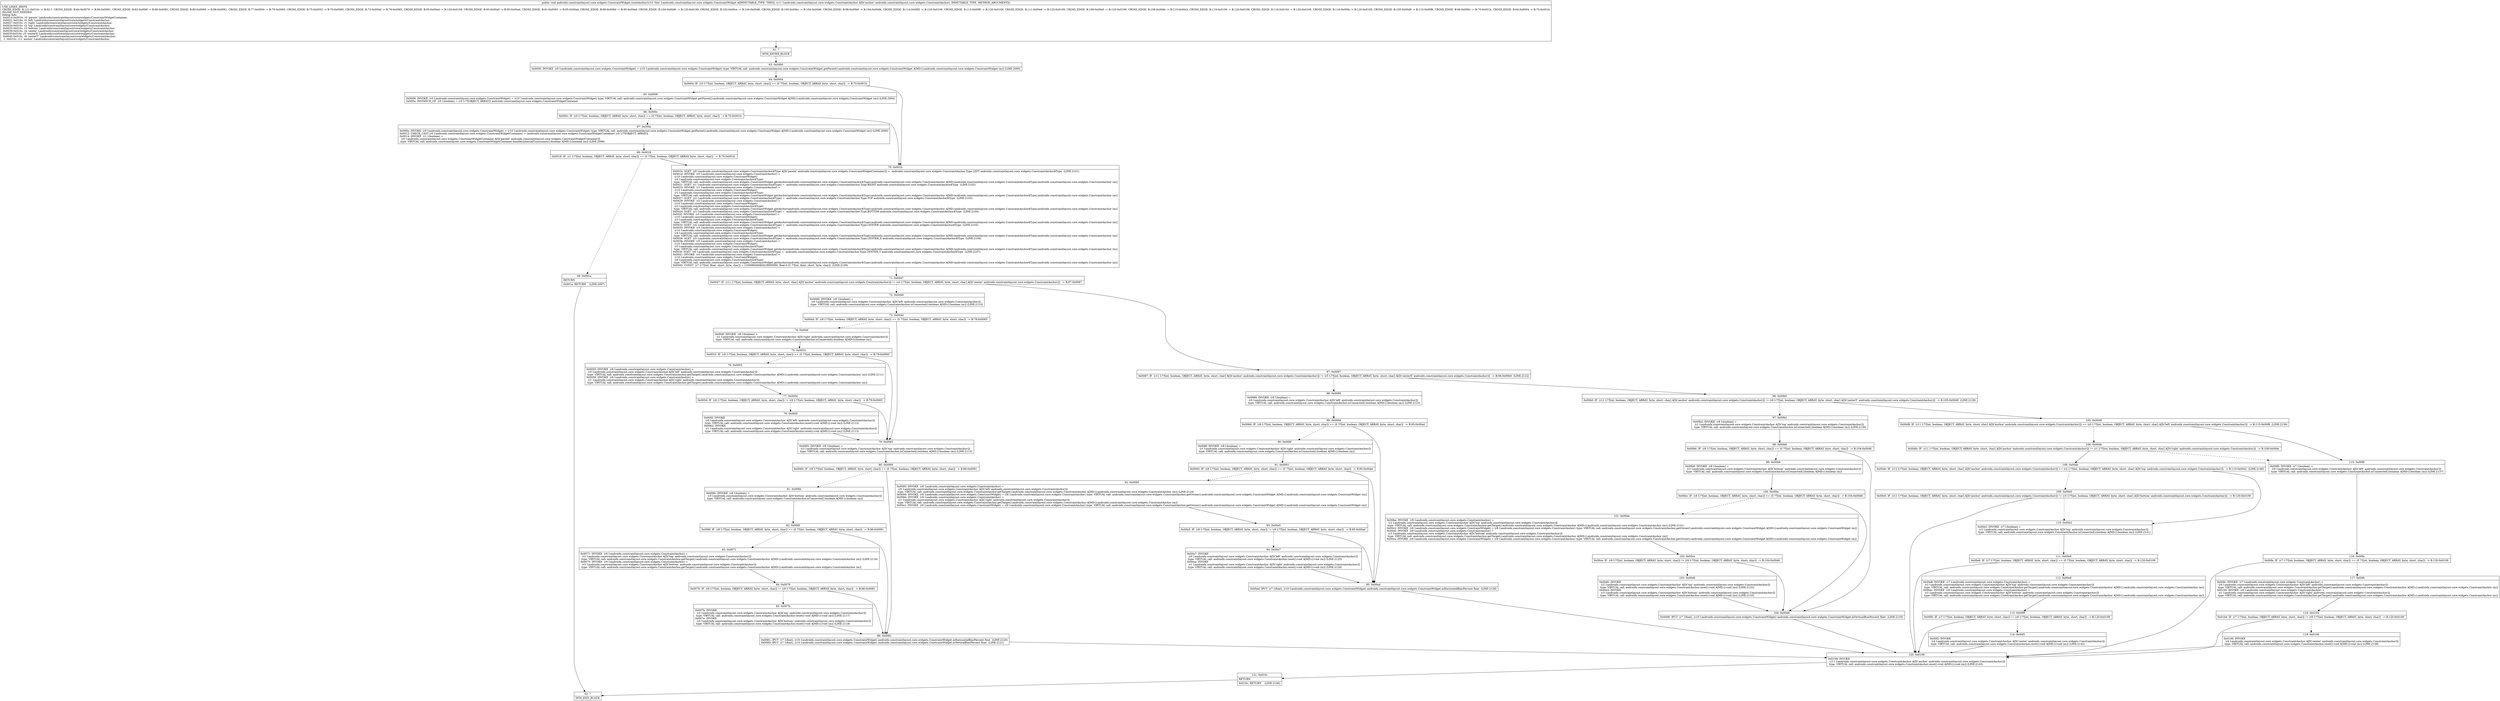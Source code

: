 digraph "CFG forandroidx.constraintlayout.core.widgets.ConstraintWidget.resetAnchor(Landroidx\/constraintlayout\/core\/widgets\/ConstraintAnchor;)V" {
Node_61 [shape=record,label="{61\:\ ?|MTH_ENTER_BLOCK\l}"];
Node_63 [shape=record,label="{63\:\ 0x0000|0x0000: INVOKE  (r0 I:androidx.constraintlayout.core.widgets.ConstraintWidget) = (r10 I:androidx.constraintlayout.core.widgets.ConstraintWidget) type: VIRTUAL call: androidx.constraintlayout.core.widgets.ConstraintWidget.getParent():androidx.constraintlayout.core.widgets.ConstraintWidget A[MD:():androidx.constraintlayout.core.widgets.ConstraintWidget (m)] (LINE:2093)\l}"];
Node_64 [shape=record,label="{64\:\ 0x0004|0x0004: IF  (r0 I:??[int, boolean, OBJECT, ARRAY, byte, short, char]) == (0 ??[int, boolean, OBJECT, ARRAY, byte, short, char])  \-\> B:70:0x001b \l}"];
Node_65 [shape=record,label="{65\:\ 0x0006|0x0006: INVOKE  (r0 I:androidx.constraintlayout.core.widgets.ConstraintWidget) = (r10 I:androidx.constraintlayout.core.widgets.ConstraintWidget) type: VIRTUAL call: androidx.constraintlayout.core.widgets.ConstraintWidget.getParent():androidx.constraintlayout.core.widgets.ConstraintWidget A[MD:():androidx.constraintlayout.core.widgets.ConstraintWidget (m)] (LINE:2094)\l0x000a: INSTANCE_OF  (r0 I:boolean) = (r0 I:??[OBJECT, ARRAY]) androidx.constraintlayout.core.widgets.ConstraintWidgetContainer \l}"];
Node_66 [shape=record,label="{66\:\ 0x000c|0x000c: IF  (r0 I:??[int, boolean, OBJECT, ARRAY, byte, short, char]) == (0 ??[int, boolean, OBJECT, ARRAY, byte, short, char])  \-\> B:70:0x001b \l}"];
Node_67 [shape=record,label="{67\:\ 0x000e|0x000e: INVOKE  (r0 I:androidx.constraintlayout.core.widgets.ConstraintWidget) = (r10 I:androidx.constraintlayout.core.widgets.ConstraintWidget) type: VIRTUAL call: androidx.constraintlayout.core.widgets.ConstraintWidget.getParent():androidx.constraintlayout.core.widgets.ConstraintWidget A[MD:():androidx.constraintlayout.core.widgets.ConstraintWidget (m)] (LINE:2095)\l0x0012: CHECK_CAST (r0 I:androidx.constraintlayout.core.widgets.ConstraintWidgetContainer) = (androidx.constraintlayout.core.widgets.ConstraintWidgetContainer) (r0 I:??[OBJECT, ARRAY]) \l0x0014: INVOKE  (r1 I:boolean) = \l  (r0 I:androidx.constraintlayout.core.widgets.ConstraintWidgetContainer A[D('parent' androidx.constraintlayout.core.widgets.ConstraintWidgetContainer)])\l type: VIRTUAL call: androidx.constraintlayout.core.widgets.ConstraintWidgetContainer.handlesInternalConstraints():boolean A[MD:():boolean (m)] (LINE:2096)\l}"];
Node_68 [shape=record,label="{68\:\ 0x0018|0x0018: IF  (r1 I:??[int, boolean, OBJECT, ARRAY, byte, short, char]) == (0 ??[int, boolean, OBJECT, ARRAY, byte, short, char])  \-\> B:70:0x001b \l}"];
Node_69 [shape=record,label="{69\:\ 0x001a|RETURN\l|0x001a: RETURN    (LINE:2097)\l}"];
Node_62 [shape=record,label="{62\:\ ?|MTH_EXIT_BLOCK\l}"];
Node_70 [shape=record,label="{70\:\ 0x001b|0x001b: SGET  (r0 I:androidx.constraintlayout.core.widgets.ConstraintAnchor$Type A[D('parent' androidx.constraintlayout.core.widgets.ConstraintWidgetContainer)]) =  androidx.constraintlayout.core.widgets.ConstraintAnchor.Type.LEFT androidx.constraintlayout.core.widgets.ConstraintAnchor$Type  (LINE:2101)\l0x001d: INVOKE  (r0 I:androidx.constraintlayout.core.widgets.ConstraintAnchor) = \l  (r10 I:androidx.constraintlayout.core.widgets.ConstraintWidget)\l  (r0 I:androidx.constraintlayout.core.widgets.ConstraintAnchor$Type)\l type: VIRTUAL call: androidx.constraintlayout.core.widgets.ConstraintWidget.getAnchor(androidx.constraintlayout.core.widgets.ConstraintAnchor$Type):androidx.constraintlayout.core.widgets.ConstraintAnchor A[MD:(androidx.constraintlayout.core.widgets.ConstraintAnchor$Type):androidx.constraintlayout.core.widgets.ConstraintAnchor (m)]\l0x0021: SGET  (r1 I:androidx.constraintlayout.core.widgets.ConstraintAnchor$Type) =  androidx.constraintlayout.core.widgets.ConstraintAnchor.Type.RIGHT androidx.constraintlayout.core.widgets.ConstraintAnchor$Type  (LINE:2102)\l0x0023: INVOKE  (r1 I:androidx.constraintlayout.core.widgets.ConstraintAnchor) = \l  (r10 I:androidx.constraintlayout.core.widgets.ConstraintWidget)\l  (r1 I:androidx.constraintlayout.core.widgets.ConstraintAnchor$Type)\l type: VIRTUAL call: androidx.constraintlayout.core.widgets.ConstraintWidget.getAnchor(androidx.constraintlayout.core.widgets.ConstraintAnchor$Type):androidx.constraintlayout.core.widgets.ConstraintAnchor A[MD:(androidx.constraintlayout.core.widgets.ConstraintAnchor$Type):androidx.constraintlayout.core.widgets.ConstraintAnchor (m)]\l0x0027: SGET  (r2 I:androidx.constraintlayout.core.widgets.ConstraintAnchor$Type) =  androidx.constraintlayout.core.widgets.ConstraintAnchor.Type.TOP androidx.constraintlayout.core.widgets.ConstraintAnchor$Type  (LINE:2103)\l0x0029: INVOKE  (r2 I:androidx.constraintlayout.core.widgets.ConstraintAnchor) = \l  (r10 I:androidx.constraintlayout.core.widgets.ConstraintWidget)\l  (r2 I:androidx.constraintlayout.core.widgets.ConstraintAnchor$Type)\l type: VIRTUAL call: androidx.constraintlayout.core.widgets.ConstraintWidget.getAnchor(androidx.constraintlayout.core.widgets.ConstraintAnchor$Type):androidx.constraintlayout.core.widgets.ConstraintAnchor A[MD:(androidx.constraintlayout.core.widgets.ConstraintAnchor$Type):androidx.constraintlayout.core.widgets.ConstraintAnchor (m)]\l0x002d: SGET  (r3 I:androidx.constraintlayout.core.widgets.ConstraintAnchor$Type) =  androidx.constraintlayout.core.widgets.ConstraintAnchor.Type.BOTTOM androidx.constraintlayout.core.widgets.ConstraintAnchor$Type  (LINE:2104)\l0x002f: INVOKE  (r3 I:androidx.constraintlayout.core.widgets.ConstraintAnchor) = \l  (r10 I:androidx.constraintlayout.core.widgets.ConstraintWidget)\l  (r3 I:androidx.constraintlayout.core.widgets.ConstraintAnchor$Type)\l type: VIRTUAL call: androidx.constraintlayout.core.widgets.ConstraintWidget.getAnchor(androidx.constraintlayout.core.widgets.ConstraintAnchor$Type):androidx.constraintlayout.core.widgets.ConstraintAnchor A[MD:(androidx.constraintlayout.core.widgets.ConstraintAnchor$Type):androidx.constraintlayout.core.widgets.ConstraintAnchor (m)]\l0x0033: SGET  (r4 I:androidx.constraintlayout.core.widgets.ConstraintAnchor$Type) =  androidx.constraintlayout.core.widgets.ConstraintAnchor.Type.CENTER androidx.constraintlayout.core.widgets.ConstraintAnchor$Type  (LINE:2105)\l0x0035: INVOKE  (r4 I:androidx.constraintlayout.core.widgets.ConstraintAnchor) = \l  (r10 I:androidx.constraintlayout.core.widgets.ConstraintWidget)\l  (r4 I:androidx.constraintlayout.core.widgets.ConstraintAnchor$Type)\l type: VIRTUAL call: androidx.constraintlayout.core.widgets.ConstraintWidget.getAnchor(androidx.constraintlayout.core.widgets.ConstraintAnchor$Type):androidx.constraintlayout.core.widgets.ConstraintAnchor A[MD:(androidx.constraintlayout.core.widgets.ConstraintAnchor$Type):androidx.constraintlayout.core.widgets.ConstraintAnchor (m)]\l0x0039: SGET  (r5 I:androidx.constraintlayout.core.widgets.ConstraintAnchor$Type) =  androidx.constraintlayout.core.widgets.ConstraintAnchor.Type.CENTER_X androidx.constraintlayout.core.widgets.ConstraintAnchor$Type  (LINE:2106)\l0x003b: INVOKE  (r5 I:androidx.constraintlayout.core.widgets.ConstraintAnchor) = \l  (r10 I:androidx.constraintlayout.core.widgets.ConstraintWidget)\l  (r5 I:androidx.constraintlayout.core.widgets.ConstraintAnchor$Type)\l type: VIRTUAL call: androidx.constraintlayout.core.widgets.ConstraintWidget.getAnchor(androidx.constraintlayout.core.widgets.ConstraintAnchor$Type):androidx.constraintlayout.core.widgets.ConstraintAnchor A[MD:(androidx.constraintlayout.core.widgets.ConstraintAnchor$Type):androidx.constraintlayout.core.widgets.ConstraintAnchor (m)]\l0x003f: SGET  (r6 I:androidx.constraintlayout.core.widgets.ConstraintAnchor$Type) =  androidx.constraintlayout.core.widgets.ConstraintAnchor.Type.CENTER_Y androidx.constraintlayout.core.widgets.ConstraintAnchor$Type  (LINE:2107)\l0x0041: INVOKE  (r6 I:androidx.constraintlayout.core.widgets.ConstraintAnchor) = \l  (r10 I:androidx.constraintlayout.core.widgets.ConstraintWidget)\l  (r6 I:androidx.constraintlayout.core.widgets.ConstraintAnchor$Type)\l type: VIRTUAL call: androidx.constraintlayout.core.widgets.ConstraintWidget.getAnchor(androidx.constraintlayout.core.widgets.ConstraintAnchor$Type):androidx.constraintlayout.core.widgets.ConstraintAnchor A[MD:(androidx.constraintlayout.core.widgets.ConstraintAnchor$Type):androidx.constraintlayout.core.widgets.ConstraintAnchor (m)]\l0x0045: CONST  (r7 I:??[int, float, short, byte, char]) = (1056964608(0x3f000000, float:0.5) ??[int, float, short, byte, char])  (LINE:2109)\l}"];
Node_71 [shape=record,label="{71\:\ 0x0047|0x0047: IF  (r11 I:??[int, boolean, OBJECT, ARRAY, byte, short, char] A[D('anchor' androidx.constraintlayout.core.widgets.ConstraintAnchor)]) != (r4 I:??[int, boolean, OBJECT, ARRAY, byte, short, char] A[D('center' androidx.constraintlayout.core.widgets.ConstraintAnchor)])  \-\> B:87:0x0087 \l}"];
Node_72 [shape=record,label="{72\:\ 0x0049|0x0049: INVOKE  (r8 I:boolean) = \l  (r0 I:androidx.constraintlayout.core.widgets.ConstraintAnchor A[D('left' androidx.constraintlayout.core.widgets.ConstraintAnchor)])\l type: VIRTUAL call: androidx.constraintlayout.core.widgets.ConstraintAnchor.isConnected():boolean A[MD:():boolean (m)] (LINE:2110)\l}"];
Node_73 [shape=record,label="{73\:\ 0x004d|0x004d: IF  (r8 I:??[int, boolean, OBJECT, ARRAY, byte, short, char]) == (0 ??[int, boolean, OBJECT, ARRAY, byte, short, char])  \-\> B:79:0x0065 \l}"];
Node_74 [shape=record,label="{74\:\ 0x004f|0x004f: INVOKE  (r8 I:boolean) = \l  (r1 I:androidx.constraintlayout.core.widgets.ConstraintAnchor A[D('right' androidx.constraintlayout.core.widgets.ConstraintAnchor)])\l type: VIRTUAL call: androidx.constraintlayout.core.widgets.ConstraintAnchor.isConnected():boolean A[MD:():boolean (m)]\l}"];
Node_75 [shape=record,label="{75\:\ 0x0053|0x0053: IF  (r8 I:??[int, boolean, OBJECT, ARRAY, byte, short, char]) == (0 ??[int, boolean, OBJECT, ARRAY, byte, short, char])  \-\> B:79:0x0065 \l}"];
Node_76 [shape=record,label="{76\:\ 0x0055|0x0055: INVOKE  (r8 I:androidx.constraintlayout.core.widgets.ConstraintAnchor) = \l  (r0 I:androidx.constraintlayout.core.widgets.ConstraintAnchor A[D('left' androidx.constraintlayout.core.widgets.ConstraintAnchor)])\l type: VIRTUAL call: androidx.constraintlayout.core.widgets.ConstraintAnchor.getTarget():androidx.constraintlayout.core.widgets.ConstraintAnchor A[MD:():androidx.constraintlayout.core.widgets.ConstraintAnchor (m)] (LINE:2111)\l0x0059: INVOKE  (r9 I:androidx.constraintlayout.core.widgets.ConstraintAnchor) = \l  (r1 I:androidx.constraintlayout.core.widgets.ConstraintAnchor A[D('right' androidx.constraintlayout.core.widgets.ConstraintAnchor)])\l type: VIRTUAL call: androidx.constraintlayout.core.widgets.ConstraintAnchor.getTarget():androidx.constraintlayout.core.widgets.ConstraintAnchor A[MD:():androidx.constraintlayout.core.widgets.ConstraintAnchor (m)]\l}"];
Node_77 [shape=record,label="{77\:\ 0x005d|0x005d: IF  (r8 I:??[int, boolean, OBJECT, ARRAY, byte, short, char]) != (r9 I:??[int, boolean, OBJECT, ARRAY, byte, short, char])  \-\> B:79:0x0065 \l}"];
Node_78 [shape=record,label="{78\:\ 0x005f|0x005f: INVOKE  \l  (r0 I:androidx.constraintlayout.core.widgets.ConstraintAnchor A[D('left' androidx.constraintlayout.core.widgets.ConstraintAnchor)])\l type: VIRTUAL call: androidx.constraintlayout.core.widgets.ConstraintAnchor.reset():void A[MD:():void (m)] (LINE:2112)\l0x0062: INVOKE  \l  (r1 I:androidx.constraintlayout.core.widgets.ConstraintAnchor A[D('right' androidx.constraintlayout.core.widgets.ConstraintAnchor)])\l type: VIRTUAL call: androidx.constraintlayout.core.widgets.ConstraintAnchor.reset():void A[MD:():void (m)] (LINE:2113)\l}"];
Node_79 [shape=record,label="{79\:\ 0x0065|0x0065: INVOKE  (r8 I:boolean) = \l  (r2 I:androidx.constraintlayout.core.widgets.ConstraintAnchor A[D('top' androidx.constraintlayout.core.widgets.ConstraintAnchor)])\l type: VIRTUAL call: androidx.constraintlayout.core.widgets.ConstraintAnchor.isConnected():boolean A[MD:():boolean (m)] (LINE:2115)\l}"];
Node_80 [shape=record,label="{80\:\ 0x0069|0x0069: IF  (r8 I:??[int, boolean, OBJECT, ARRAY, byte, short, char]) == (0 ??[int, boolean, OBJECT, ARRAY, byte, short, char])  \-\> B:86:0x0081 \l}"];
Node_81 [shape=record,label="{81\:\ 0x006b|0x006b: INVOKE  (r8 I:boolean) = \l  (r3 I:androidx.constraintlayout.core.widgets.ConstraintAnchor A[D('bottom' androidx.constraintlayout.core.widgets.ConstraintAnchor)])\l type: VIRTUAL call: androidx.constraintlayout.core.widgets.ConstraintAnchor.isConnected():boolean A[MD:():boolean (m)]\l}"];
Node_82 [shape=record,label="{82\:\ 0x006f|0x006f: IF  (r8 I:??[int, boolean, OBJECT, ARRAY, byte, short, char]) == (0 ??[int, boolean, OBJECT, ARRAY, byte, short, char])  \-\> B:86:0x0081 \l}"];
Node_83 [shape=record,label="{83\:\ 0x0071|0x0071: INVOKE  (r8 I:androidx.constraintlayout.core.widgets.ConstraintAnchor) = \l  (r2 I:androidx.constraintlayout.core.widgets.ConstraintAnchor A[D('top' androidx.constraintlayout.core.widgets.ConstraintAnchor)])\l type: VIRTUAL call: androidx.constraintlayout.core.widgets.ConstraintAnchor.getTarget():androidx.constraintlayout.core.widgets.ConstraintAnchor A[MD:():androidx.constraintlayout.core.widgets.ConstraintAnchor (m)] (LINE:2116)\l0x0075: INVOKE  (r9 I:androidx.constraintlayout.core.widgets.ConstraintAnchor) = \l  (r3 I:androidx.constraintlayout.core.widgets.ConstraintAnchor A[D('bottom' androidx.constraintlayout.core.widgets.ConstraintAnchor)])\l type: VIRTUAL call: androidx.constraintlayout.core.widgets.ConstraintAnchor.getTarget():androidx.constraintlayout.core.widgets.ConstraintAnchor A[MD:():androidx.constraintlayout.core.widgets.ConstraintAnchor (m)]\l}"];
Node_84 [shape=record,label="{84\:\ 0x0079|0x0079: IF  (r8 I:??[int, boolean, OBJECT, ARRAY, byte, short, char]) != (r9 I:??[int, boolean, OBJECT, ARRAY, byte, short, char])  \-\> B:86:0x0081 \l}"];
Node_85 [shape=record,label="{85\:\ 0x007b|0x007b: INVOKE  \l  (r2 I:androidx.constraintlayout.core.widgets.ConstraintAnchor A[D('top' androidx.constraintlayout.core.widgets.ConstraintAnchor)])\l type: VIRTUAL call: androidx.constraintlayout.core.widgets.ConstraintAnchor.reset():void A[MD:():void (m)] (LINE:2117)\l0x007e: INVOKE  \l  (r3 I:androidx.constraintlayout.core.widgets.ConstraintAnchor A[D('bottom' androidx.constraintlayout.core.widgets.ConstraintAnchor)])\l type: VIRTUAL call: androidx.constraintlayout.core.widgets.ConstraintAnchor.reset():void A[MD:():void (m)] (LINE:2118)\l}"];
Node_86 [shape=record,label="{86\:\ 0x0081|0x0081: IPUT  (r7 I:float), (r10 I:androidx.constraintlayout.core.widgets.ConstraintWidget) androidx.constraintlayout.core.widgets.ConstraintWidget.mHorizontalBiasPercent float  (LINE:2120)\l0x0083: IPUT  (r7 I:float), (r10 I:androidx.constraintlayout.core.widgets.ConstraintWidget) androidx.constraintlayout.core.widgets.ConstraintWidget.mVerticalBiasPercent float  (LINE:2121)\l}"];
Node_120 [shape=record,label="{120\:\ 0x0109|0x0109: INVOKE  \l  (r11 I:androidx.constraintlayout.core.widgets.ConstraintAnchor A[D('anchor' androidx.constraintlayout.core.widgets.ConstraintAnchor)])\l type: VIRTUAL call: androidx.constraintlayout.core.widgets.ConstraintAnchor.reset():void A[MD:():void (m)] (LINE:2145)\l}"];
Node_121 [shape=record,label="{121\:\ 0x010c|RETURN\l|0x010c: RETURN    (LINE:2146)\l}"];
Node_87 [shape=record,label="{87\:\ 0x0087|0x0087: IF  (r11 I:??[int, boolean, OBJECT, ARRAY, byte, short, char] A[D('anchor' androidx.constraintlayout.core.widgets.ConstraintAnchor)]) != (r5 I:??[int, boolean, OBJECT, ARRAY, byte, short, char] A[D('centerX' androidx.constraintlayout.core.widgets.ConstraintAnchor)])  \-\> B:96:0x00b0  (LINE:2122)\l}"];
Node_88 [shape=record,label="{88\:\ 0x0089|0x0089: INVOKE  (r8 I:boolean) = \l  (r0 I:androidx.constraintlayout.core.widgets.ConstraintAnchor A[D('left' androidx.constraintlayout.core.widgets.ConstraintAnchor)])\l type: VIRTUAL call: androidx.constraintlayout.core.widgets.ConstraintAnchor.isConnected():boolean A[MD:():boolean (m)] (LINE:2123)\l}"];
Node_89 [shape=record,label="{89\:\ 0x008d|0x008d: IF  (r8 I:??[int, boolean, OBJECT, ARRAY, byte, short, char]) == (0 ??[int, boolean, OBJECT, ARRAY, byte, short, char])  \-\> B:95:0x00ad \l}"];
Node_90 [shape=record,label="{90\:\ 0x008f|0x008f: INVOKE  (r8 I:boolean) = \l  (r1 I:androidx.constraintlayout.core.widgets.ConstraintAnchor A[D('right' androidx.constraintlayout.core.widgets.ConstraintAnchor)])\l type: VIRTUAL call: androidx.constraintlayout.core.widgets.ConstraintAnchor.isConnected():boolean A[MD:():boolean (m)]\l}"];
Node_91 [shape=record,label="{91\:\ 0x0093|0x0093: IF  (r8 I:??[int, boolean, OBJECT, ARRAY, byte, short, char]) == (0 ??[int, boolean, OBJECT, ARRAY, byte, short, char])  \-\> B:95:0x00ad \l}"];
Node_92 [shape=record,label="{92\:\ 0x0095|0x0095: INVOKE  (r8 I:androidx.constraintlayout.core.widgets.ConstraintAnchor) = \l  (r0 I:androidx.constraintlayout.core.widgets.ConstraintAnchor A[D('left' androidx.constraintlayout.core.widgets.ConstraintAnchor)])\l type: VIRTUAL call: androidx.constraintlayout.core.widgets.ConstraintAnchor.getTarget():androidx.constraintlayout.core.widgets.ConstraintAnchor A[MD:():androidx.constraintlayout.core.widgets.ConstraintAnchor (m)] (LINE:2124)\l0x0099: INVOKE  (r8 I:androidx.constraintlayout.core.widgets.ConstraintWidget) = (r8 I:androidx.constraintlayout.core.widgets.ConstraintAnchor) type: VIRTUAL call: androidx.constraintlayout.core.widgets.ConstraintAnchor.getOwner():androidx.constraintlayout.core.widgets.ConstraintWidget A[MD:():androidx.constraintlayout.core.widgets.ConstraintWidget (m)]\l0x009d: INVOKE  (r9 I:androidx.constraintlayout.core.widgets.ConstraintAnchor) = \l  (r1 I:androidx.constraintlayout.core.widgets.ConstraintAnchor A[D('right' androidx.constraintlayout.core.widgets.ConstraintAnchor)])\l type: VIRTUAL call: androidx.constraintlayout.core.widgets.ConstraintAnchor.getTarget():androidx.constraintlayout.core.widgets.ConstraintAnchor A[MD:():androidx.constraintlayout.core.widgets.ConstraintAnchor (m)]\l0x00a1: INVOKE  (r9 I:androidx.constraintlayout.core.widgets.ConstraintWidget) = (r9 I:androidx.constraintlayout.core.widgets.ConstraintAnchor) type: VIRTUAL call: androidx.constraintlayout.core.widgets.ConstraintAnchor.getOwner():androidx.constraintlayout.core.widgets.ConstraintWidget A[MD:():androidx.constraintlayout.core.widgets.ConstraintWidget (m)]\l}"];
Node_93 [shape=record,label="{93\:\ 0x00a5|0x00a5: IF  (r8 I:??[int, boolean, OBJECT, ARRAY, byte, short, char]) != (r9 I:??[int, boolean, OBJECT, ARRAY, byte, short, char])  \-\> B:95:0x00ad \l}"];
Node_94 [shape=record,label="{94\:\ 0x00a7|0x00a7: INVOKE  \l  (r0 I:androidx.constraintlayout.core.widgets.ConstraintAnchor A[D('left' androidx.constraintlayout.core.widgets.ConstraintAnchor)])\l type: VIRTUAL call: androidx.constraintlayout.core.widgets.ConstraintAnchor.reset():void A[MD:():void (m)] (LINE:2125)\l0x00aa: INVOKE  \l  (r1 I:androidx.constraintlayout.core.widgets.ConstraintAnchor A[D('right' androidx.constraintlayout.core.widgets.ConstraintAnchor)])\l type: VIRTUAL call: androidx.constraintlayout.core.widgets.ConstraintAnchor.reset():void A[MD:():void (m)] (LINE:2126)\l}"];
Node_95 [shape=record,label="{95\:\ 0x00ad|0x00ad: IPUT  (r7 I:float), (r10 I:androidx.constraintlayout.core.widgets.ConstraintWidget) androidx.constraintlayout.core.widgets.ConstraintWidget.mHorizontalBiasPercent float  (LINE:2128)\l}"];
Node_96 [shape=record,label="{96\:\ 0x00b0|0x00b0: IF  (r11 I:??[int, boolean, OBJECT, ARRAY, byte, short, char] A[D('anchor' androidx.constraintlayout.core.widgets.ConstraintAnchor)]) != (r6 I:??[int, boolean, OBJECT, ARRAY, byte, short, char] A[D('centerY' androidx.constraintlayout.core.widgets.ConstraintAnchor)])  \-\> B:105:0x00d9  (LINE:2129)\l}"];
Node_97 [shape=record,label="{97\:\ 0x00b2|0x00b2: INVOKE  (r8 I:boolean) = \l  (r2 I:androidx.constraintlayout.core.widgets.ConstraintAnchor A[D('top' androidx.constraintlayout.core.widgets.ConstraintAnchor)])\l type: VIRTUAL call: androidx.constraintlayout.core.widgets.ConstraintAnchor.isConnected():boolean A[MD:():boolean (m)] (LINE:2130)\l}"];
Node_98 [shape=record,label="{98\:\ 0x00b6|0x00b6: IF  (r8 I:??[int, boolean, OBJECT, ARRAY, byte, short, char]) == (0 ??[int, boolean, OBJECT, ARRAY, byte, short, char])  \-\> B:104:0x00d6 \l}"];
Node_99 [shape=record,label="{99\:\ 0x00b8|0x00b8: INVOKE  (r8 I:boolean) = \l  (r3 I:androidx.constraintlayout.core.widgets.ConstraintAnchor A[D('bottom' androidx.constraintlayout.core.widgets.ConstraintAnchor)])\l type: VIRTUAL call: androidx.constraintlayout.core.widgets.ConstraintAnchor.isConnected():boolean A[MD:():boolean (m)]\l}"];
Node_100 [shape=record,label="{100\:\ 0x00bc|0x00bc: IF  (r8 I:??[int, boolean, OBJECT, ARRAY, byte, short, char]) == (0 ??[int, boolean, OBJECT, ARRAY, byte, short, char])  \-\> B:104:0x00d6 \l}"];
Node_101 [shape=record,label="{101\:\ 0x00be|0x00be: INVOKE  (r8 I:androidx.constraintlayout.core.widgets.ConstraintAnchor) = \l  (r2 I:androidx.constraintlayout.core.widgets.ConstraintAnchor A[D('top' androidx.constraintlayout.core.widgets.ConstraintAnchor)])\l type: VIRTUAL call: androidx.constraintlayout.core.widgets.ConstraintAnchor.getTarget():androidx.constraintlayout.core.widgets.ConstraintAnchor A[MD:():androidx.constraintlayout.core.widgets.ConstraintAnchor (m)] (LINE:2131)\l0x00c2: INVOKE  (r8 I:androidx.constraintlayout.core.widgets.ConstraintWidget) = (r8 I:androidx.constraintlayout.core.widgets.ConstraintAnchor) type: VIRTUAL call: androidx.constraintlayout.core.widgets.ConstraintAnchor.getOwner():androidx.constraintlayout.core.widgets.ConstraintWidget A[MD:():androidx.constraintlayout.core.widgets.ConstraintWidget (m)]\l0x00c6: INVOKE  (r9 I:androidx.constraintlayout.core.widgets.ConstraintAnchor) = \l  (r3 I:androidx.constraintlayout.core.widgets.ConstraintAnchor A[D('bottom' androidx.constraintlayout.core.widgets.ConstraintAnchor)])\l type: VIRTUAL call: androidx.constraintlayout.core.widgets.ConstraintAnchor.getTarget():androidx.constraintlayout.core.widgets.ConstraintAnchor A[MD:():androidx.constraintlayout.core.widgets.ConstraintAnchor (m)]\l0x00ca: INVOKE  (r9 I:androidx.constraintlayout.core.widgets.ConstraintWidget) = (r9 I:androidx.constraintlayout.core.widgets.ConstraintAnchor) type: VIRTUAL call: androidx.constraintlayout.core.widgets.ConstraintAnchor.getOwner():androidx.constraintlayout.core.widgets.ConstraintWidget A[MD:():androidx.constraintlayout.core.widgets.ConstraintWidget (m)]\l}"];
Node_102 [shape=record,label="{102\:\ 0x00ce|0x00ce: IF  (r8 I:??[int, boolean, OBJECT, ARRAY, byte, short, char]) != (r9 I:??[int, boolean, OBJECT, ARRAY, byte, short, char])  \-\> B:104:0x00d6 \l}"];
Node_103 [shape=record,label="{103\:\ 0x00d0|0x00d0: INVOKE  \l  (r2 I:androidx.constraintlayout.core.widgets.ConstraintAnchor A[D('top' androidx.constraintlayout.core.widgets.ConstraintAnchor)])\l type: VIRTUAL call: androidx.constraintlayout.core.widgets.ConstraintAnchor.reset():void A[MD:():void (m)] (LINE:2132)\l0x00d3: INVOKE  \l  (r3 I:androidx.constraintlayout.core.widgets.ConstraintAnchor A[D('bottom' androidx.constraintlayout.core.widgets.ConstraintAnchor)])\l type: VIRTUAL call: androidx.constraintlayout.core.widgets.ConstraintAnchor.reset():void A[MD:():void (m)] (LINE:2133)\l}"];
Node_104 [shape=record,label="{104\:\ 0x00d6|0x00d6: IPUT  (r7 I:float), (r10 I:androidx.constraintlayout.core.widgets.ConstraintWidget) androidx.constraintlayout.core.widgets.ConstraintWidget.mVerticalBiasPercent float  (LINE:2135)\l}"];
Node_105 [shape=record,label="{105\:\ 0x00d9|0x00d9: IF  (r11 I:??[int, boolean, OBJECT, ARRAY, byte, short, char] A[D('anchor' androidx.constraintlayout.core.widgets.ConstraintAnchor)]) == (r0 I:??[int, boolean, OBJECT, ARRAY, byte, short, char] A[D('left' androidx.constraintlayout.core.widgets.ConstraintAnchor)])  \-\> B:115:0x00f6  (LINE:2136)\l}"];
Node_106 [shape=record,label="{106\:\ 0x00db|0x00db: IF  (r11 I:??[int, boolean, OBJECT, ARRAY, byte, short, char] A[D('anchor' androidx.constraintlayout.core.widgets.ConstraintAnchor)]) != (r1 I:??[int, boolean, OBJECT, ARRAY, byte, short, char] A[D('right' androidx.constraintlayout.core.widgets.ConstraintAnchor)])  \-\> B:108:0x00de \l}"];
Node_108 [shape=record,label="{108\:\ 0x00de|0x00de: IF  (r11 I:??[int, boolean, OBJECT, ARRAY, byte, short, char] A[D('anchor' androidx.constraintlayout.core.widgets.ConstraintAnchor)]) == (r2 I:??[int, boolean, OBJECT, ARRAY, byte, short, char] A[D('top' androidx.constraintlayout.core.widgets.ConstraintAnchor)])  \-\> B:110:0x00e2  (LINE:2140)\l}"];
Node_109 [shape=record,label="{109\:\ 0x00e0|0x00e0: IF  (r11 I:??[int, boolean, OBJECT, ARRAY, byte, short, char] A[D('anchor' androidx.constraintlayout.core.widgets.ConstraintAnchor)]) != (r3 I:??[int, boolean, OBJECT, ARRAY, byte, short, char] A[D('bottom' androidx.constraintlayout.core.widgets.ConstraintAnchor)])  \-\> B:120:0x0109 \l}"];
Node_110 [shape=record,label="{110\:\ 0x00e2|0x00e2: INVOKE  (r7 I:boolean) = \l  (r2 I:androidx.constraintlayout.core.widgets.ConstraintAnchor A[D('top' androidx.constraintlayout.core.widgets.ConstraintAnchor)])\l type: VIRTUAL call: androidx.constraintlayout.core.widgets.ConstraintAnchor.isConnected():boolean A[MD:():boolean (m)] (LINE:2141)\l}"];
Node_111 [shape=record,label="{111\:\ 0x00e6|0x00e6: IF  (r7 I:??[int, boolean, OBJECT, ARRAY, byte, short, char]) == (0 ??[int, boolean, OBJECT, ARRAY, byte, short, char])  \-\> B:120:0x0109 \l}"];
Node_112 [shape=record,label="{112\:\ 0x00e8|0x00e8: INVOKE  (r7 I:androidx.constraintlayout.core.widgets.ConstraintAnchor) = \l  (r2 I:androidx.constraintlayout.core.widgets.ConstraintAnchor A[D('top' androidx.constraintlayout.core.widgets.ConstraintAnchor)])\l type: VIRTUAL call: androidx.constraintlayout.core.widgets.ConstraintAnchor.getTarget():androidx.constraintlayout.core.widgets.ConstraintAnchor A[MD:():androidx.constraintlayout.core.widgets.ConstraintAnchor (m)]\l0x00ec: INVOKE  (r8 I:androidx.constraintlayout.core.widgets.ConstraintAnchor) = \l  (r3 I:androidx.constraintlayout.core.widgets.ConstraintAnchor A[D('bottom' androidx.constraintlayout.core.widgets.ConstraintAnchor)])\l type: VIRTUAL call: androidx.constraintlayout.core.widgets.ConstraintAnchor.getTarget():androidx.constraintlayout.core.widgets.ConstraintAnchor A[MD:():androidx.constraintlayout.core.widgets.ConstraintAnchor (m)]\l}"];
Node_113 [shape=record,label="{113\:\ 0x00f0|0x00f0: IF  (r7 I:??[int, boolean, OBJECT, ARRAY, byte, short, char]) != (r8 I:??[int, boolean, OBJECT, ARRAY, byte, short, char])  \-\> B:120:0x0109 \l}"];
Node_114 [shape=record,label="{114\:\ 0x00f2|0x00f2: INVOKE  \l  (r4 I:androidx.constraintlayout.core.widgets.ConstraintAnchor A[D('center' androidx.constraintlayout.core.widgets.ConstraintAnchor)])\l type: VIRTUAL call: androidx.constraintlayout.core.widgets.ConstraintAnchor.reset():void A[MD:():void (m)] (LINE:2142)\l}"];
Node_115 [shape=record,label="{115\:\ 0x00f6|0x00f6: INVOKE  (r7 I:boolean) = \l  (r0 I:androidx.constraintlayout.core.widgets.ConstraintAnchor A[D('left' androidx.constraintlayout.core.widgets.ConstraintAnchor)])\l type: VIRTUAL call: androidx.constraintlayout.core.widgets.ConstraintAnchor.isConnected():boolean A[MD:():boolean (m)] (LINE:2137)\l}"];
Node_116 [shape=record,label="{116\:\ 0x00fa|0x00fa: IF  (r7 I:??[int, boolean, OBJECT, ARRAY, byte, short, char]) == (0 ??[int, boolean, OBJECT, ARRAY, byte, short, char])  \-\> B:120:0x0109 \l}"];
Node_117 [shape=record,label="{117\:\ 0x00fc|0x00fc: INVOKE  (r7 I:androidx.constraintlayout.core.widgets.ConstraintAnchor) = \l  (r0 I:androidx.constraintlayout.core.widgets.ConstraintAnchor A[D('left' androidx.constraintlayout.core.widgets.ConstraintAnchor)])\l type: VIRTUAL call: androidx.constraintlayout.core.widgets.ConstraintAnchor.getTarget():androidx.constraintlayout.core.widgets.ConstraintAnchor A[MD:():androidx.constraintlayout.core.widgets.ConstraintAnchor (m)]\l0x0100: INVOKE  (r8 I:androidx.constraintlayout.core.widgets.ConstraintAnchor) = \l  (r1 I:androidx.constraintlayout.core.widgets.ConstraintAnchor A[D('right' androidx.constraintlayout.core.widgets.ConstraintAnchor)])\l type: VIRTUAL call: androidx.constraintlayout.core.widgets.ConstraintAnchor.getTarget():androidx.constraintlayout.core.widgets.ConstraintAnchor A[MD:():androidx.constraintlayout.core.widgets.ConstraintAnchor (m)]\l}"];
Node_118 [shape=record,label="{118\:\ 0x0104|0x0104: IF  (r7 I:??[int, boolean, OBJECT, ARRAY, byte, short, char]) != (r8 I:??[int, boolean, OBJECT, ARRAY, byte, short, char])  \-\> B:120:0x0109 \l}"];
Node_119 [shape=record,label="{119\:\ 0x0106|0x0106: INVOKE  \l  (r4 I:androidx.constraintlayout.core.widgets.ConstraintAnchor A[D('center' androidx.constraintlayout.core.widgets.ConstraintAnchor)])\l type: VIRTUAL call: androidx.constraintlayout.core.widgets.ConstraintAnchor.reset():void A[MD:():void (m)] (LINE:2138)\l}"];
MethodNode[shape=record,label="{public void androidx.constraintlayout.core.widgets.ConstraintWidget.resetAnchor((r10 'this' I:androidx.constraintlayout.core.widgets.ConstraintWidget A[IMMUTABLE_TYPE, THIS]), (r11 I:androidx.constraintlayout.core.widgets.ConstraintAnchor A[D('anchor' androidx.constraintlayout.core.widgets.ConstraintAnchor), IMMUTABLE_TYPE, METHOD_ARGUMENT]))  | USE_LINES_HINTS\lCROSS_EDGE: B:121:0x010c \-\> B:62:?, CROSS_EDGE: B:84:0x0079 \-\> B:86:0x0081, CROSS_EDGE: B:82:0x006f \-\> B:86:0x0081, CROSS_EDGE: B:80:0x0069 \-\> B:86:0x0081, CROSS_EDGE: B:77:0x005d \-\> B:79:0x0065, CROSS_EDGE: B:75:0x0053 \-\> B:79:0x0065, CROSS_EDGE: B:73:0x004d \-\> B:79:0x0065, CROSS_EDGE: B:95:0x00ad \-\> B:120:0x0109, CROSS_EDGE: B:93:0x00a5 \-\> B:95:0x00ad, CROSS_EDGE: B:91:0x0093 \-\> B:95:0x00ad, CROSS_EDGE: B:89:0x008d \-\> B:95:0x00ad, CROSS_EDGE: B:104:0x00d6 \-\> B:120:0x0109, CROSS_EDGE: B:102:0x00ce \-\> B:104:0x00d6, CROSS_EDGE: B:100:0x00bc \-\> B:104:0x00d6, CROSS_EDGE: B:98:0x00b6 \-\> B:104:0x00d6, CROSS_EDGE: B:114:0x00f2 \-\> B:120:0x0109, CROSS_EDGE: B:113:0x00f0 \-\> B:120:0x0109, CROSS_EDGE: B:111:0x00e6 \-\> B:120:0x0109, CROSS_EDGE: B:109:0x00e0 \-\> B:120:0x0109, CROSS_EDGE: B:108:0x00de \-\> B:110:0x00e2, CROSS_EDGE: B:119:0x0106 \-\> B:120:0x0109, CROSS_EDGE: B:118:0x0104 \-\> B:120:0x0109, CROSS_EDGE: B:116:0x00fa \-\> B:120:0x0109, CROSS_EDGE: B:105:0x00d9 \-\> B:115:0x00f6, CROSS_EDGE: B:66:0x000c \-\> B:70:0x001b, CROSS_EDGE: B:64:0x0004 \-\> B:70:0x001b\lINLINE_NOT_NEEDED\lDebug Info:\l  0x0014\-0x001b: r0 'parent' Landroidx\/constraintlayout\/core\/widgets\/ConstraintWidgetContainer;\l  0x0021\-0x010c: r0 'left' Landroidx\/constraintlayout\/core\/widgets\/ConstraintAnchor;\l  0x0027\-0x010c: r1 'right' Landroidx\/constraintlayout\/core\/widgets\/ConstraintAnchor;\l  0x002d\-0x010c: r2 'top' Landroidx\/constraintlayout\/core\/widgets\/ConstraintAnchor;\l  0x0033\-0x010c: r3 'bottom' Landroidx\/constraintlayout\/core\/widgets\/ConstraintAnchor;\l  0x0039\-0x010c: r4 'center' Landroidx\/constraintlayout\/core\/widgets\/ConstraintAnchor;\l  0x003f\-0x010c: r5 'centerX' Landroidx\/constraintlayout\/core\/widgets\/ConstraintAnchor;\l  0x0045\-0x010c: r6 'centerY' Landroidx\/constraintlayout\/core\/widgets\/ConstraintAnchor;\l  \-1 \-0x010c: r11 'anchor' Landroidx\/constraintlayout\/core\/widgets\/ConstraintAnchor;\l}"];
MethodNode -> Node_61;Node_61 -> Node_63;
Node_63 -> Node_64;
Node_64 -> Node_65[style=dashed];
Node_64 -> Node_70;
Node_65 -> Node_66;
Node_66 -> Node_67[style=dashed];
Node_66 -> Node_70;
Node_67 -> Node_68;
Node_68 -> Node_69[style=dashed];
Node_68 -> Node_70;
Node_69 -> Node_62;
Node_70 -> Node_71;
Node_71 -> Node_72[style=dashed];
Node_71 -> Node_87;
Node_72 -> Node_73;
Node_73 -> Node_74[style=dashed];
Node_73 -> Node_79;
Node_74 -> Node_75;
Node_75 -> Node_76[style=dashed];
Node_75 -> Node_79;
Node_76 -> Node_77;
Node_77 -> Node_78[style=dashed];
Node_77 -> Node_79;
Node_78 -> Node_79;
Node_79 -> Node_80;
Node_80 -> Node_81[style=dashed];
Node_80 -> Node_86;
Node_81 -> Node_82;
Node_82 -> Node_83[style=dashed];
Node_82 -> Node_86;
Node_83 -> Node_84;
Node_84 -> Node_85[style=dashed];
Node_84 -> Node_86;
Node_85 -> Node_86;
Node_86 -> Node_120;
Node_120 -> Node_121;
Node_121 -> Node_62;
Node_87 -> Node_88[style=dashed];
Node_87 -> Node_96;
Node_88 -> Node_89;
Node_89 -> Node_90[style=dashed];
Node_89 -> Node_95;
Node_90 -> Node_91;
Node_91 -> Node_92[style=dashed];
Node_91 -> Node_95;
Node_92 -> Node_93;
Node_93 -> Node_94[style=dashed];
Node_93 -> Node_95;
Node_94 -> Node_95;
Node_95 -> Node_120;
Node_96 -> Node_97[style=dashed];
Node_96 -> Node_105;
Node_97 -> Node_98;
Node_98 -> Node_99[style=dashed];
Node_98 -> Node_104;
Node_99 -> Node_100;
Node_100 -> Node_101[style=dashed];
Node_100 -> Node_104;
Node_101 -> Node_102;
Node_102 -> Node_103[style=dashed];
Node_102 -> Node_104;
Node_103 -> Node_104;
Node_104 -> Node_120;
Node_105 -> Node_106[style=dashed];
Node_105 -> Node_115;
Node_106 -> Node_108;
Node_106 -> Node_115[style=dashed];
Node_108 -> Node_109[style=dashed];
Node_108 -> Node_110;
Node_109 -> Node_110[style=dashed];
Node_109 -> Node_120;
Node_110 -> Node_111;
Node_111 -> Node_112[style=dashed];
Node_111 -> Node_120;
Node_112 -> Node_113;
Node_113 -> Node_114[style=dashed];
Node_113 -> Node_120;
Node_114 -> Node_120;
Node_115 -> Node_116;
Node_116 -> Node_117[style=dashed];
Node_116 -> Node_120;
Node_117 -> Node_118;
Node_118 -> Node_119[style=dashed];
Node_118 -> Node_120;
Node_119 -> Node_120;
}

